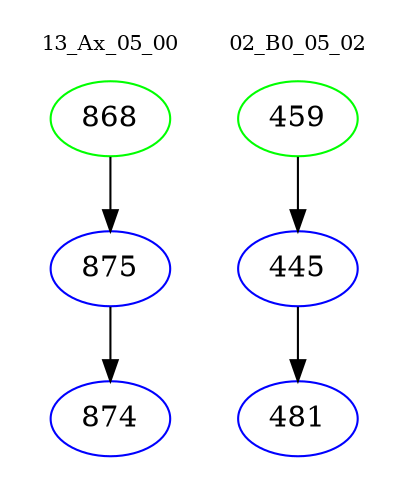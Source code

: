 digraph{
subgraph cluster_0 {
color = white
label = "13_Ax_05_00";
fontsize=10;
T0_868 [label="868", color="green"]
T0_868 -> T0_875 [color="black"]
T0_875 [label="875", color="blue"]
T0_875 -> T0_874 [color="black"]
T0_874 [label="874", color="blue"]
}
subgraph cluster_1 {
color = white
label = "02_B0_05_02";
fontsize=10;
T1_459 [label="459", color="green"]
T1_459 -> T1_445 [color="black"]
T1_445 [label="445", color="blue"]
T1_445 -> T1_481 [color="black"]
T1_481 [label="481", color="blue"]
}
}
